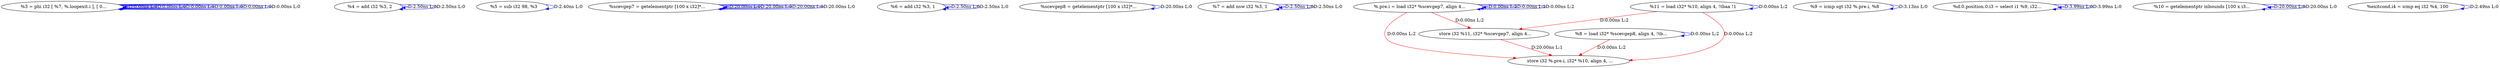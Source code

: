 digraph {
Node0x4141d20[label="  %3 = phi i32 [ %7, %.loopexit.i ], [ 0..."];
Node0x4141d20 -> Node0x4141d20[label="D:0.00ns L:0",color=blue];
Node0x4141d20 -> Node0x4141d20[label="D:0.00ns L:0",color=blue];
Node0x4141d20 -> Node0x4141d20[label="D:0.00ns L:0",color=blue];
Node0x4141d20 -> Node0x4141d20[label="D:0.00ns L:0",color=blue];
Node0x4141d20 -> Node0x4141d20[label="D:0.00ns L:0",color=blue];
Node0x4141d20 -> Node0x4141d20[label="D:0.00ns L:0",color=blue];
Node0x4141e00[label="  %4 = add i32 %3, 2"];
Node0x4141e00 -> Node0x4141e00[label="D:2.50ns L:0",color=blue];
Node0x4141e00 -> Node0x4141e00[label="D:2.50ns L:0",color=blue];
Node0x4141ee0[label="  %5 = sub i32 98, %3"];
Node0x4141ee0 -> Node0x4141ee0[label="D:2.40ns L:0",color=blue];
Node0x4142010[label="  %scevgep7 = getelementptr [100 x i32]*..."];
Node0x4142010 -> Node0x4142010[label="D:20.00ns L:0",color=blue];
Node0x4142010 -> Node0x4142010[label="D:20.00ns L:0",color=blue];
Node0x4142010 -> Node0x4142010[label="D:20.00ns L:0",color=blue];
Node0x4142010 -> Node0x4142010[label="D:20.00ns L:0",color=blue];
Node0x41420f0[label="  %6 = add i32 %3, 1"];
Node0x41420f0 -> Node0x41420f0[label="D:2.50ns L:0",color=blue];
Node0x41420f0 -> Node0x41420f0[label="D:2.50ns L:0",color=blue];
Node0x41421d0[label="  %scevgep8 = getelementptr [100 x i32]*..."];
Node0x41421d0 -> Node0x41421d0[label="D:20.00ns L:0",color=blue];
Node0x41422b0[label="  %7 = add nsw i32 %3, 1"];
Node0x41422b0 -> Node0x41422b0[label="D:2.50ns L:0",color=blue];
Node0x41422b0 -> Node0x41422b0[label="D:2.50ns L:0",color=blue];
Node0x4142390[label="  %.pre.i = load i32* %scevgep7, align 4..."];
Node0x4142390 -> Node0x4142390[label="D:0.00ns L:2",color=blue];
Node0x4142390 -> Node0x4142390[label="D:0.00ns L:2",color=blue];
Node0x4142390 -> Node0x4142390[label="D:0.00ns L:2",color=blue];
Node0x4142900[label="  store i32 %11, i32* %scevgep7, align 4..."];
Node0x4142390 -> Node0x4142900[label="D:0.00ns L:2",color=red];
Node0x41429e0[label="  store i32 %.pre.i, i32* %10, align 4, ..."];
Node0x4142390 -> Node0x41429e0[label="D:0.00ns L:2",color=red];
Node0x4142470[label="  %8 = load i32* %scevgep8, align 4, !tb..."];
Node0x4142470 -> Node0x4142470[label="D:0.00ns L:2",color=blue];
Node0x4142470 -> Node0x41429e0[label="D:0.00ns L:2",color=red];
Node0x4142550[label="  %9 = icmp sgt i32 %.pre.i, %8"];
Node0x4142550 -> Node0x4142550[label="D:3.13ns L:0",color=blue];
Node0x4142630[label="  %d.0.position.0.i3 = select i1 %9, i32..."];
Node0x4142630 -> Node0x4142630[label="D:3.99ns L:0",color=blue];
Node0x4142630 -> Node0x4142630[label="D:3.99ns L:0",color=blue];
Node0x4142740[label="  %10 = getelementptr inbounds [100 x i3..."];
Node0x4142740 -> Node0x4142740[label="D:20.00ns L:0",color=blue];
Node0x4142740 -> Node0x4142740[label="D:20.00ns L:0",color=blue];
Node0x4142820[label="  %11 = load i32* %10, align 4, !tbaa !1"];
Node0x4142820 -> Node0x4142820[label="D:0.00ns L:2",color=blue];
Node0x4142820 -> Node0x4142900[label="D:0.00ns L:2",color=red];
Node0x4142820 -> Node0x41429e0[label="D:0.00ns L:2",color=red];
Node0x4142900 -> Node0x41429e0[label="D:20.00ns L:1",color=red];
Node0x4142ac0[label="  %exitcond.i4 = icmp eq i32 %4, 100"];
Node0x4142ac0 -> Node0x4142ac0[label="D:2.49ns L:0",color=blue];
}
